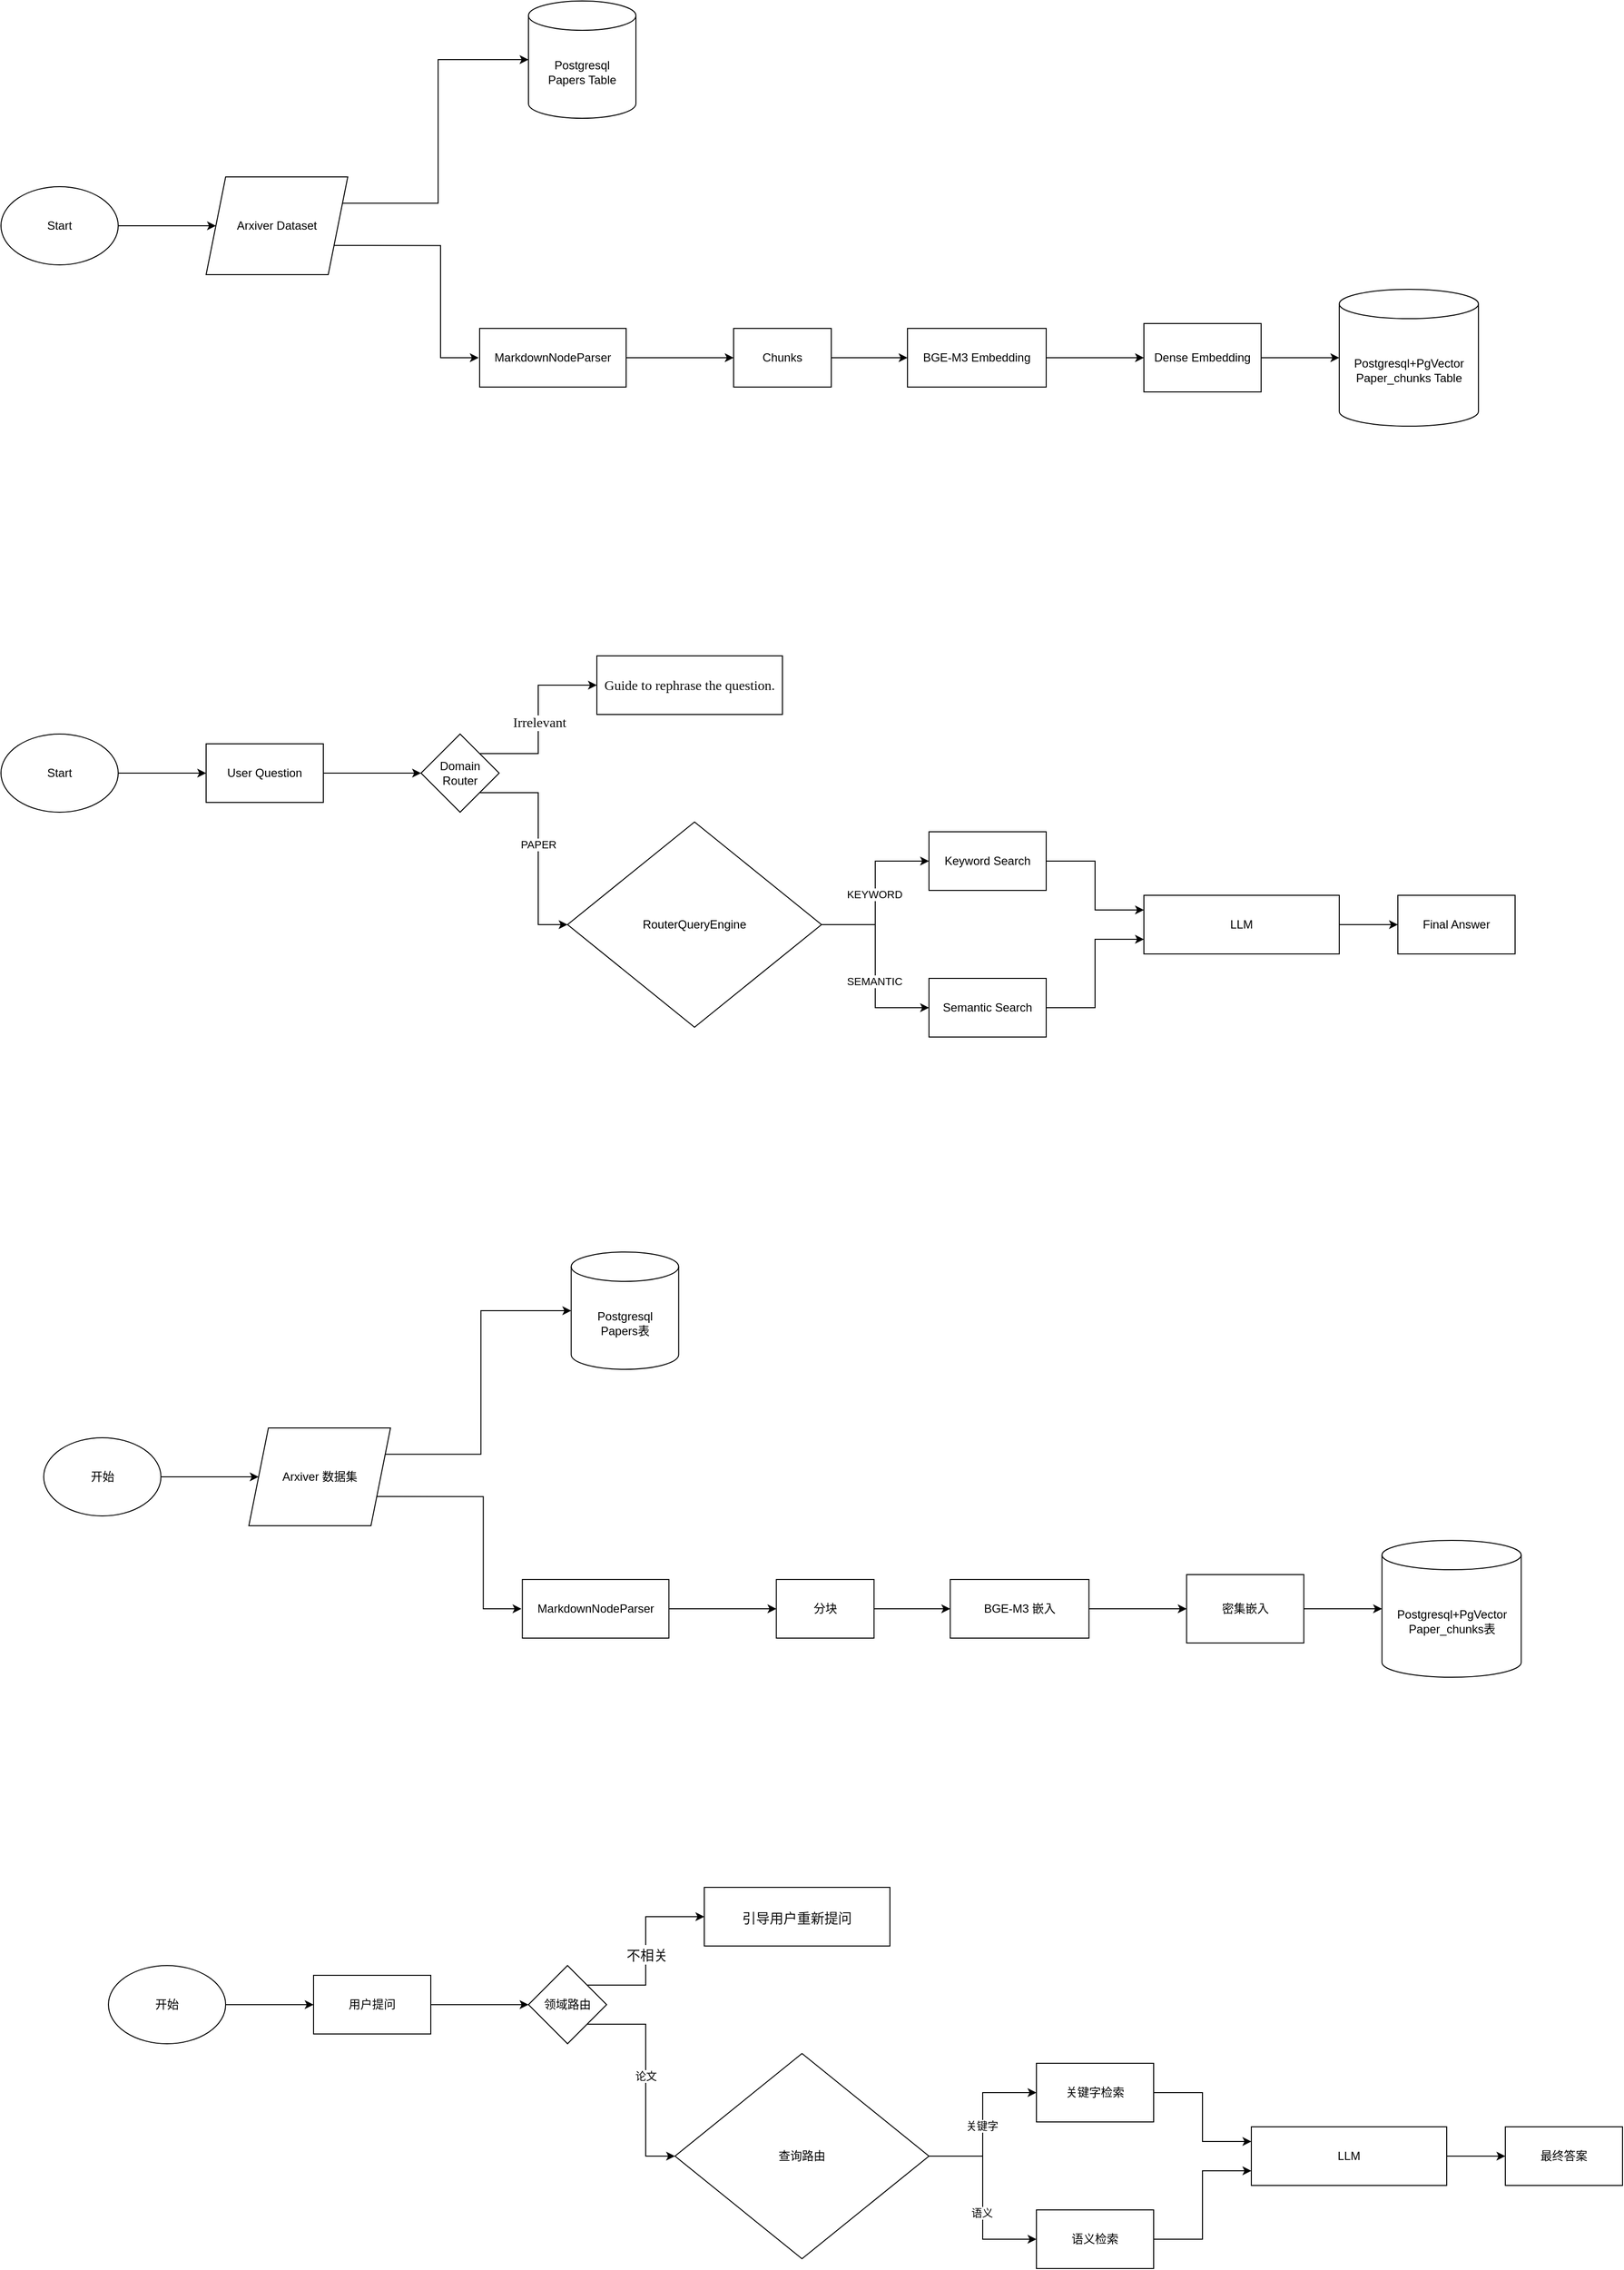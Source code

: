 <mxfile version="25.0.1">
  <diagram name="Page-1" id="H1nWyz-zGky99hEOMY2M">
    <mxGraphModel dx="1554" dy="751" grid="0" gridSize="10" guides="0" tooltips="1" connect="1" arrows="1" fold="1" page="0" pageScale="1" pageWidth="850" pageHeight="1100" math="0" shadow="0">
      <root>
        <mxCell id="0" />
        <mxCell id="1" parent="0" />
        <mxCell id="X-DavWtna-uUhui-5MiI-4" value="Postgresql&lt;div&gt;Papers Table&lt;/div&gt;" style="shape=cylinder3;whiteSpace=wrap;html=1;boundedLbl=1;backgroundOutline=1;size=15;" parent="1" vertex="1">
          <mxGeometry x="550" y="70" width="110" height="120" as="geometry" />
        </mxCell>
        <mxCell id="X-DavWtna-uUhui-5MiI-27" style="edgeStyle=orthogonalEdgeStyle;rounded=0;orthogonalLoop=1;jettySize=auto;html=1;exitX=1;exitY=0.5;exitDx=0;exitDy=0;entryX=0;entryY=0.5;entryDx=0;entryDy=0;" parent="1" source="X-DavWtna-uUhui-5MiI-6" target="X-DavWtna-uUhui-5MiI-7" edge="1">
          <mxGeometry relative="1" as="geometry" />
        </mxCell>
        <mxCell id="X-DavWtna-uUhui-5MiI-6" value="MarkdownNodeParser" style="rounded=0;whiteSpace=wrap;html=1;" parent="1" vertex="1">
          <mxGeometry x="500" y="405" width="150" height="60" as="geometry" />
        </mxCell>
        <mxCell id="X-DavWtna-uUhui-5MiI-28" style="edgeStyle=orthogonalEdgeStyle;rounded=0;orthogonalLoop=1;jettySize=auto;html=1;exitX=1;exitY=0.5;exitDx=0;exitDy=0;" parent="1" source="X-DavWtna-uUhui-5MiI-7" target="X-DavWtna-uUhui-5MiI-9" edge="1">
          <mxGeometry relative="1" as="geometry" />
        </mxCell>
        <mxCell id="X-DavWtna-uUhui-5MiI-7" value="Chunks" style="rounded=0;whiteSpace=wrap;html=1;" parent="1" vertex="1">
          <mxGeometry x="760" y="405" width="100" height="60" as="geometry" />
        </mxCell>
        <mxCell id="X-DavWtna-uUhui-5MiI-29" style="edgeStyle=orthogonalEdgeStyle;rounded=0;orthogonalLoop=1;jettySize=auto;html=1;exitX=1;exitY=0.5;exitDx=0;exitDy=0;entryX=0;entryY=0.5;entryDx=0;entryDy=0;" parent="1" source="X-DavWtna-uUhui-5MiI-9" target="X-DavWtna-uUhui-5MiI-10" edge="1">
          <mxGeometry relative="1" as="geometry" />
        </mxCell>
        <mxCell id="X-DavWtna-uUhui-5MiI-9" value="BGE-M3 Embedding" style="rounded=0;whiteSpace=wrap;html=1;" parent="1" vertex="1">
          <mxGeometry x="938" y="405" width="142" height="60" as="geometry" />
        </mxCell>
        <mxCell id="X-DavWtna-uUhui-5MiI-10" value="Dense Embedding" style="rounded=0;whiteSpace=wrap;html=1;" parent="1" vertex="1">
          <mxGeometry x="1180" y="400" width="120" height="70" as="geometry" />
        </mxCell>
        <mxCell id="X-DavWtna-uUhui-5MiI-11" value="Postgresql+PgVector&lt;div&gt;Paper_chunks Table&lt;/div&gt;" style="shape=cylinder3;whiteSpace=wrap;html=1;boundedLbl=1;backgroundOutline=1;size=15;" parent="1" vertex="1">
          <mxGeometry x="1380" y="365" width="142.5" height="140" as="geometry" />
        </mxCell>
        <mxCell id="X-DavWtna-uUhui-5MiI-20" style="edgeStyle=orthogonalEdgeStyle;rounded=0;orthogonalLoop=1;jettySize=auto;html=1;entryX=0;entryY=0.5;entryDx=0;entryDy=0;" parent="1" source="X-DavWtna-uUhui-5MiI-18" target="X-DavWtna-uUhui-5MiI-19" edge="1">
          <mxGeometry relative="1" as="geometry" />
        </mxCell>
        <mxCell id="X-DavWtna-uUhui-5MiI-18" value="Start" style="ellipse;whiteSpace=wrap;html=1;" parent="1" vertex="1">
          <mxGeometry x="10" y="260" width="120" height="80" as="geometry" />
        </mxCell>
        <mxCell id="X-DavWtna-uUhui-5MiI-26" style="edgeStyle=orthogonalEdgeStyle;rounded=0;orthogonalLoop=1;jettySize=auto;html=1;exitX=1;exitY=0.75;exitDx=0;exitDy=0;entryX=0;entryY=0.5;entryDx=0;entryDy=0;" parent="1" edge="1">
          <mxGeometry relative="1" as="geometry">
            <mxPoint x="349.998" y="320.161" as="sourcePoint" />
            <mxPoint x="499.03" y="435" as="targetPoint" />
            <Array as="points">
              <mxPoint x="460" y="320" />
              <mxPoint x="460" y="435" />
            </Array>
          </mxGeometry>
        </mxCell>
        <mxCell id="X-DavWtna-uUhui-5MiI-19" value="Arxiver Dataset" style="shape=parallelogram;perimeter=parallelogramPerimeter;whiteSpace=wrap;html=1;fixedSize=1;" parent="1" vertex="1">
          <mxGeometry x="220" y="250" width="145" height="100" as="geometry" />
        </mxCell>
        <mxCell id="X-DavWtna-uUhui-5MiI-23" style="edgeStyle=orthogonalEdgeStyle;rounded=0;orthogonalLoop=1;jettySize=auto;html=1;exitX=1;exitY=0.25;exitDx=0;exitDy=0;entryX=0;entryY=0.5;entryDx=0;entryDy=0;entryPerimeter=0;" parent="1" source="X-DavWtna-uUhui-5MiI-19" target="X-DavWtna-uUhui-5MiI-4" edge="1">
          <mxGeometry relative="1" as="geometry">
            <mxPoint x="520" y="140" as="targetPoint" />
          </mxGeometry>
        </mxCell>
        <mxCell id="X-DavWtna-uUhui-5MiI-30" style="edgeStyle=orthogonalEdgeStyle;rounded=0;orthogonalLoop=1;jettySize=auto;html=1;exitX=1;exitY=0.5;exitDx=0;exitDy=0;entryX=0;entryY=0.5;entryDx=0;entryDy=0;entryPerimeter=0;" parent="1" source="X-DavWtna-uUhui-5MiI-10" target="X-DavWtna-uUhui-5MiI-11" edge="1">
          <mxGeometry relative="1" as="geometry" />
        </mxCell>
        <mxCell id="X-DavWtna-uUhui-5MiI-44" style="edgeStyle=orthogonalEdgeStyle;rounded=0;orthogonalLoop=1;jettySize=auto;html=1;exitX=1;exitY=0.5;exitDx=0;exitDy=0;entryX=0;entryY=0.5;entryDx=0;entryDy=0;" parent="1" source="X-DavWtna-uUhui-5MiI-32" target="X-DavWtna-uUhui-5MiI-33" edge="1">
          <mxGeometry relative="1" as="geometry" />
        </mxCell>
        <mxCell id="X-DavWtna-uUhui-5MiI-32" value="Start" style="ellipse;whiteSpace=wrap;html=1;" parent="1" vertex="1">
          <mxGeometry x="10" y="820" width="120" height="80" as="geometry" />
        </mxCell>
        <mxCell id="X-DavWtna-uUhui-5MiI-45" style="edgeStyle=orthogonalEdgeStyle;rounded=0;orthogonalLoop=1;jettySize=auto;html=1;exitX=1;exitY=0.5;exitDx=0;exitDy=0;entryX=0;entryY=0.5;entryDx=0;entryDy=0;" parent="1" source="X-DavWtna-uUhui-5MiI-33" target="X-DavWtna-uUhui-5MiI-34" edge="1">
          <mxGeometry relative="1" as="geometry" />
        </mxCell>
        <mxCell id="X-DavWtna-uUhui-5MiI-33" value="User Question" style="rounded=0;whiteSpace=wrap;html=1;" parent="1" vertex="1">
          <mxGeometry x="220" y="830" width="120" height="60" as="geometry" />
        </mxCell>
        <mxCell id="X-DavWtna-uUhui-5MiI-46" style="edgeStyle=orthogonalEdgeStyle;rounded=0;orthogonalLoop=1;jettySize=auto;html=1;exitX=1;exitY=0;exitDx=0;exitDy=0;entryX=0;entryY=0.5;entryDx=0;entryDy=0;" parent="1" source="X-DavWtna-uUhui-5MiI-34" target="X-DavWtna-uUhui-5MiI-37" edge="1">
          <mxGeometry relative="1" as="geometry">
            <Array as="points">
              <mxPoint x="560" y="840" />
              <mxPoint x="560" y="770" />
            </Array>
          </mxGeometry>
        </mxCell>
        <mxCell id="X-DavWtna-uUhui-5MiI-62" value="&lt;p style=&quot;margin: 0px; font-variant-numeric: normal; font-variant-east-asian: normal; font-variant-alternates: normal; font-size-adjust: none; font-kerning: auto; font-optical-sizing: auto; font-feature-settings: normal; font-variation-settings: normal; font-variant-position: normal; font-variant-emoji: normal; font-stretch: normal; font-size: 14px; line-height: normal; font-family: &amp;quot;.AppleSystemUIFont&amp;quot;; color: rgb(14, 14, 14); text-align: start; text-wrap-mode: wrap;&quot; class=&quot;p1&quot;&gt;Irrelevant&lt;/p&gt;" style="edgeLabel;html=1;align=center;verticalAlign=middle;resizable=0;points=[];" parent="X-DavWtna-uUhui-5MiI-46" vertex="1" connectable="0">
          <mxGeometry x="-0.025" y="-1" relative="1" as="geometry">
            <mxPoint as="offset" />
          </mxGeometry>
        </mxCell>
        <mxCell id="X-DavWtna-uUhui-5MiI-47" value="PAPER" style="edgeStyle=orthogonalEdgeStyle;rounded=0;orthogonalLoop=1;jettySize=auto;html=1;exitX=1;exitY=1;exitDx=0;exitDy=0;entryX=0;entryY=0.5;entryDx=0;entryDy=0;" parent="1" source="X-DavWtna-uUhui-5MiI-34" target="X-DavWtna-uUhui-5MiI-39" edge="1">
          <mxGeometry relative="1" as="geometry">
            <Array as="points">
              <mxPoint x="560" y="880" />
              <mxPoint x="560" y="1015" />
            </Array>
          </mxGeometry>
        </mxCell>
        <mxCell id="X-DavWtna-uUhui-5MiI-34" value="Domain Router" style="rhombus;whiteSpace=wrap;html=1;" parent="1" vertex="1">
          <mxGeometry x="440" y="820" width="80" height="80" as="geometry" />
        </mxCell>
        <mxCell id="X-DavWtna-uUhui-5MiI-37" value="&lt;p style=&quot;margin: 0px; font-variant-numeric: normal; font-variant-east-asian: normal; font-variant-alternates: normal; font-size-adjust: none; font-kerning: auto; font-optical-sizing: auto; font-feature-settings: normal; font-variation-settings: normal; font-variant-position: normal; font-variant-emoji: normal; font-stretch: normal; font-size: 14px; line-height: normal; font-family: &amp;quot;.AppleSystemUIFont&amp;quot;; color: rgb(14, 14, 14); text-align: start;&quot; class=&quot;p1&quot;&gt;Guide to rephrase the question.&lt;/p&gt;" style="rounded=0;whiteSpace=wrap;html=1;" parent="1" vertex="1">
          <mxGeometry x="620" y="740" width="190" height="60" as="geometry" />
        </mxCell>
        <mxCell id="X-DavWtna-uUhui-5MiI-49" style="edgeStyle=orthogonalEdgeStyle;rounded=0;orthogonalLoop=1;jettySize=auto;html=1;exitX=1;exitY=0.5;exitDx=0;exitDy=0;entryX=0;entryY=0.5;entryDx=0;entryDy=0;" parent="1" source="X-DavWtna-uUhui-5MiI-39" target="X-DavWtna-uUhui-5MiI-40" edge="1">
          <mxGeometry relative="1" as="geometry" />
        </mxCell>
        <mxCell id="X-DavWtna-uUhui-5MiI-58" value="KEYWORD" style="edgeLabel;html=1;align=center;verticalAlign=middle;resizable=0;points=[];" parent="X-DavWtna-uUhui-5MiI-49" vertex="1" connectable="0">
          <mxGeometry x="-0.02" y="1" relative="1" as="geometry">
            <mxPoint as="offset" />
          </mxGeometry>
        </mxCell>
        <mxCell id="X-DavWtna-uUhui-5MiI-50" style="edgeStyle=orthogonalEdgeStyle;rounded=0;orthogonalLoop=1;jettySize=auto;html=1;exitX=1;exitY=0.5;exitDx=0;exitDy=0;entryX=0;entryY=0.5;entryDx=0;entryDy=0;" parent="1" source="X-DavWtna-uUhui-5MiI-39" target="X-DavWtna-uUhui-5MiI-41" edge="1">
          <mxGeometry relative="1" as="geometry" />
        </mxCell>
        <mxCell id="X-DavWtna-uUhui-5MiI-59" value="SEMANTIC" style="edgeLabel;html=1;align=center;verticalAlign=middle;resizable=0;points=[];" parent="X-DavWtna-uUhui-5MiI-50" vertex="1" connectable="0">
          <mxGeometry x="0.156" y="-1" relative="1" as="geometry">
            <mxPoint as="offset" />
          </mxGeometry>
        </mxCell>
        <mxCell id="X-DavWtna-uUhui-5MiI-39" value="RouterQueryEngine" style="rhombus;whiteSpace=wrap;html=1;" parent="1" vertex="1">
          <mxGeometry x="590" y="910" width="260" height="210" as="geometry" />
        </mxCell>
        <mxCell id="X-DavWtna-uUhui-5MiI-53" style="edgeStyle=orthogonalEdgeStyle;rounded=0;orthogonalLoop=1;jettySize=auto;html=1;exitX=1;exitY=0.5;exitDx=0;exitDy=0;entryX=0;entryY=0.25;entryDx=0;entryDy=0;" parent="1" source="X-DavWtna-uUhui-5MiI-40" target="X-DavWtna-uUhui-5MiI-42" edge="1">
          <mxGeometry relative="1" as="geometry" />
        </mxCell>
        <mxCell id="X-DavWtna-uUhui-5MiI-40" value="Keyword Search" style="rounded=0;whiteSpace=wrap;html=1;" parent="1" vertex="1">
          <mxGeometry x="960" y="920" width="120" height="60" as="geometry" />
        </mxCell>
        <mxCell id="X-DavWtna-uUhui-5MiI-54" style="edgeStyle=orthogonalEdgeStyle;rounded=0;orthogonalLoop=1;jettySize=auto;html=1;exitX=1;exitY=0.5;exitDx=0;exitDy=0;entryX=0;entryY=0.75;entryDx=0;entryDy=0;" parent="1" source="X-DavWtna-uUhui-5MiI-41" target="X-DavWtna-uUhui-5MiI-42" edge="1">
          <mxGeometry relative="1" as="geometry" />
        </mxCell>
        <mxCell id="X-DavWtna-uUhui-5MiI-41" value="Semantic Search" style="rounded=0;whiteSpace=wrap;html=1;" parent="1" vertex="1">
          <mxGeometry x="960" y="1070" width="120" height="60" as="geometry" />
        </mxCell>
        <mxCell id="X-DavWtna-uUhui-5MiI-55" style="edgeStyle=orthogonalEdgeStyle;rounded=0;orthogonalLoop=1;jettySize=auto;html=1;exitX=1;exitY=0.5;exitDx=0;exitDy=0;entryX=0;entryY=0.5;entryDx=0;entryDy=0;" parent="1" source="X-DavWtna-uUhui-5MiI-42" target="X-DavWtna-uUhui-5MiI-43" edge="1">
          <mxGeometry relative="1" as="geometry" />
        </mxCell>
        <mxCell id="X-DavWtna-uUhui-5MiI-42" value="LLM" style="rounded=0;whiteSpace=wrap;html=1;" parent="1" vertex="1">
          <mxGeometry x="1180" y="985" width="200" height="60" as="geometry" />
        </mxCell>
        <mxCell id="X-DavWtna-uUhui-5MiI-43" value="Final Answer" style="rounded=0;whiteSpace=wrap;html=1;" parent="1" vertex="1">
          <mxGeometry x="1440" y="985" width="120" height="60" as="geometry" />
        </mxCell>
        <mxCell id="zXurdi6o70h0bKn79Gws-15" value="Postgresql&lt;div&gt;Papers表&lt;/div&gt;" style="shape=cylinder3;whiteSpace=wrap;html=1;boundedLbl=1;backgroundOutline=1;size=15;" parent="1" vertex="1">
          <mxGeometry x="593.75" y="1350" width="110" height="120" as="geometry" />
        </mxCell>
        <mxCell id="zXurdi6o70h0bKn79Gws-16" style="edgeStyle=orthogonalEdgeStyle;rounded=0;orthogonalLoop=1;jettySize=auto;html=1;exitX=1;exitY=0.5;exitDx=0;exitDy=0;entryX=0;entryY=0.5;entryDx=0;entryDy=0;" parent="1" source="zXurdi6o70h0bKn79Gws-17" target="zXurdi6o70h0bKn79Gws-19" edge="1">
          <mxGeometry relative="1" as="geometry" />
        </mxCell>
        <mxCell id="zXurdi6o70h0bKn79Gws-17" value="MarkdownNodeParser" style="rounded=0;whiteSpace=wrap;html=1;" parent="1" vertex="1">
          <mxGeometry x="543.75" y="1685" width="150" height="60" as="geometry" />
        </mxCell>
        <mxCell id="zXurdi6o70h0bKn79Gws-18" style="edgeStyle=orthogonalEdgeStyle;rounded=0;orthogonalLoop=1;jettySize=auto;html=1;exitX=1;exitY=0.5;exitDx=0;exitDy=0;" parent="1" source="zXurdi6o70h0bKn79Gws-19" target="zXurdi6o70h0bKn79Gws-21" edge="1">
          <mxGeometry relative="1" as="geometry" />
        </mxCell>
        <mxCell id="zXurdi6o70h0bKn79Gws-19" value="分块" style="rounded=0;whiteSpace=wrap;html=1;" parent="1" vertex="1">
          <mxGeometry x="803.75" y="1685" width="100" height="60" as="geometry" />
        </mxCell>
        <mxCell id="zXurdi6o70h0bKn79Gws-20" style="edgeStyle=orthogonalEdgeStyle;rounded=0;orthogonalLoop=1;jettySize=auto;html=1;exitX=1;exitY=0.5;exitDx=0;exitDy=0;entryX=0;entryY=0.5;entryDx=0;entryDy=0;" parent="1" source="zXurdi6o70h0bKn79Gws-21" target="zXurdi6o70h0bKn79Gws-22" edge="1">
          <mxGeometry relative="1" as="geometry" />
        </mxCell>
        <mxCell id="zXurdi6o70h0bKn79Gws-21" value="BGE-M3 嵌入" style="rounded=0;whiteSpace=wrap;html=1;" parent="1" vertex="1">
          <mxGeometry x="981.75" y="1685" width="142" height="60" as="geometry" />
        </mxCell>
        <mxCell id="zXurdi6o70h0bKn79Gws-22" value="密集嵌入" style="rounded=0;whiteSpace=wrap;html=1;" parent="1" vertex="1">
          <mxGeometry x="1223.75" y="1680" width="120" height="70" as="geometry" />
        </mxCell>
        <mxCell id="zXurdi6o70h0bKn79Gws-23" value="Postgresql+PgVector&lt;div&gt;Paper_chunks表&lt;/div&gt;" style="shape=cylinder3;whiteSpace=wrap;html=1;boundedLbl=1;backgroundOutline=1;size=15;" parent="1" vertex="1">
          <mxGeometry x="1423.75" y="1645" width="142.5" height="140" as="geometry" />
        </mxCell>
        <mxCell id="zXurdi6o70h0bKn79Gws-24" style="edgeStyle=orthogonalEdgeStyle;rounded=0;orthogonalLoop=1;jettySize=auto;html=1;entryX=0;entryY=0.5;entryDx=0;entryDy=0;" parent="1" source="zXurdi6o70h0bKn79Gws-25" target="zXurdi6o70h0bKn79Gws-27" edge="1">
          <mxGeometry relative="1" as="geometry" />
        </mxCell>
        <mxCell id="zXurdi6o70h0bKn79Gws-25" value="开始" style="ellipse;whiteSpace=wrap;html=1;" parent="1" vertex="1">
          <mxGeometry x="53.75" y="1540" width="120" height="80" as="geometry" />
        </mxCell>
        <mxCell id="zXurdi6o70h0bKn79Gws-26" style="edgeStyle=orthogonalEdgeStyle;rounded=0;orthogonalLoop=1;jettySize=auto;html=1;exitX=1;exitY=0.75;exitDx=0;exitDy=0;entryX=0;entryY=0.5;entryDx=0;entryDy=0;" parent="1" edge="1">
          <mxGeometry relative="1" as="geometry">
            <mxPoint x="393.748" y="1600.161" as="sourcePoint" />
            <mxPoint x="542.78" y="1715" as="targetPoint" />
            <Array as="points">
              <mxPoint x="503.75" y="1600" />
              <mxPoint x="503.75" y="1715" />
            </Array>
          </mxGeometry>
        </mxCell>
        <mxCell id="zXurdi6o70h0bKn79Gws-27" value="Arxiver 数据集" style="shape=parallelogram;perimeter=parallelogramPerimeter;whiteSpace=wrap;html=1;fixedSize=1;" parent="1" vertex="1">
          <mxGeometry x="263.75" y="1530" width="145" height="100" as="geometry" />
        </mxCell>
        <mxCell id="zXurdi6o70h0bKn79Gws-28" style="edgeStyle=orthogonalEdgeStyle;rounded=0;orthogonalLoop=1;jettySize=auto;html=1;exitX=1;exitY=0.25;exitDx=0;exitDy=0;entryX=0;entryY=0.5;entryDx=0;entryDy=0;entryPerimeter=0;" parent="1" source="zXurdi6o70h0bKn79Gws-27" target="zXurdi6o70h0bKn79Gws-15" edge="1">
          <mxGeometry relative="1" as="geometry">
            <mxPoint x="563.75" y="1420" as="targetPoint" />
          </mxGeometry>
        </mxCell>
        <mxCell id="zXurdi6o70h0bKn79Gws-29" style="edgeStyle=orthogonalEdgeStyle;rounded=0;orthogonalLoop=1;jettySize=auto;html=1;exitX=1;exitY=0.5;exitDx=0;exitDy=0;entryX=0;entryY=0.5;entryDx=0;entryDy=0;entryPerimeter=0;" parent="1" source="zXurdi6o70h0bKn79Gws-22" target="zXurdi6o70h0bKn79Gws-23" edge="1">
          <mxGeometry relative="1" as="geometry" />
        </mxCell>
        <mxCell id="zXurdi6o70h0bKn79Gws-30" style="edgeStyle=orthogonalEdgeStyle;rounded=0;orthogonalLoop=1;jettySize=auto;html=1;exitX=1;exitY=0.5;exitDx=0;exitDy=0;entryX=0;entryY=0.5;entryDx=0;entryDy=0;" parent="1" source="zXurdi6o70h0bKn79Gws-31" target="zXurdi6o70h0bKn79Gws-33" edge="1">
          <mxGeometry relative="1" as="geometry" />
        </mxCell>
        <mxCell id="zXurdi6o70h0bKn79Gws-31" value="开始" style="ellipse;whiteSpace=wrap;html=1;" parent="1" vertex="1">
          <mxGeometry x="120" y="2080" width="120" height="80" as="geometry" />
        </mxCell>
        <mxCell id="zXurdi6o70h0bKn79Gws-32" style="edgeStyle=orthogonalEdgeStyle;rounded=0;orthogonalLoop=1;jettySize=auto;html=1;exitX=1;exitY=0.5;exitDx=0;exitDy=0;entryX=0;entryY=0.5;entryDx=0;entryDy=0;" parent="1" source="zXurdi6o70h0bKn79Gws-33" target="zXurdi6o70h0bKn79Gws-37" edge="1">
          <mxGeometry relative="1" as="geometry" />
        </mxCell>
        <mxCell id="zXurdi6o70h0bKn79Gws-33" value="用户提问" style="rounded=0;whiteSpace=wrap;html=1;" parent="1" vertex="1">
          <mxGeometry x="330" y="2090" width="120" height="60" as="geometry" />
        </mxCell>
        <mxCell id="zXurdi6o70h0bKn79Gws-34" style="edgeStyle=orthogonalEdgeStyle;rounded=0;orthogonalLoop=1;jettySize=auto;html=1;exitX=1;exitY=0;exitDx=0;exitDy=0;entryX=0;entryY=0.5;entryDx=0;entryDy=0;" parent="1" source="zXurdi6o70h0bKn79Gws-37" target="zXurdi6o70h0bKn79Gws-38" edge="1">
          <mxGeometry relative="1" as="geometry">
            <Array as="points">
              <mxPoint x="670" y="2100" />
              <mxPoint x="670" y="2030" />
            </Array>
          </mxGeometry>
        </mxCell>
        <mxCell id="zXurdi6o70h0bKn79Gws-35" value="&lt;p style=&quot;margin: 0px; font-variant-numeric: normal; font-variant-east-asian: normal; font-variant-alternates: normal; font-size-adjust: none; font-kerning: auto; font-optical-sizing: auto; font-feature-settings: normal; font-variation-settings: normal; font-variant-position: normal; font-variant-emoji: normal; font-stretch: normal; font-size: 14px; line-height: normal; font-family: &amp;quot;.AppleSystemUIFont&amp;quot;; color: rgb(14, 14, 14); text-align: start; text-wrap-mode: wrap;&quot; class=&quot;p1&quot;&gt;不相关&lt;/p&gt;" style="edgeLabel;html=1;align=center;verticalAlign=middle;resizable=0;points=[];" parent="zXurdi6o70h0bKn79Gws-34" vertex="1" connectable="0">
          <mxGeometry x="-0.025" y="-1" relative="1" as="geometry">
            <mxPoint as="offset" />
          </mxGeometry>
        </mxCell>
        <mxCell id="zXurdi6o70h0bKn79Gws-36" value="论文" style="edgeStyle=orthogonalEdgeStyle;rounded=0;orthogonalLoop=1;jettySize=auto;html=1;exitX=1;exitY=1;exitDx=0;exitDy=0;entryX=0;entryY=0.5;entryDx=0;entryDy=0;" parent="1" source="zXurdi6o70h0bKn79Gws-37" target="zXurdi6o70h0bKn79Gws-43" edge="1">
          <mxGeometry x="0.002" relative="1" as="geometry">
            <Array as="points">
              <mxPoint x="670" y="2140" />
              <mxPoint x="670" y="2275" />
            </Array>
            <mxPoint as="offset" />
          </mxGeometry>
        </mxCell>
        <mxCell id="zXurdi6o70h0bKn79Gws-37" value="领域路由" style="rhombus;whiteSpace=wrap;html=1;" parent="1" vertex="1">
          <mxGeometry x="550" y="2080" width="80" height="80" as="geometry" />
        </mxCell>
        <mxCell id="zXurdi6o70h0bKn79Gws-38" value="&lt;p style=&quot;margin: 0px; font-variant-numeric: normal; font-variant-east-asian: normal; font-variant-alternates: normal; font-size-adjust: none; font-kerning: auto; font-optical-sizing: auto; font-feature-settings: normal; font-variation-settings: normal; font-variant-position: normal; font-variant-emoji: normal; font-stretch: normal; font-size: 14px; line-height: normal; font-family: &amp;quot;.AppleSystemUIFont&amp;quot;; color: rgb(14, 14, 14); text-align: start;&quot; class=&quot;p1&quot;&gt;引导用户重新提问&lt;/p&gt;" style="rounded=0;whiteSpace=wrap;html=1;" parent="1" vertex="1">
          <mxGeometry x="730" y="2000" width="190" height="60" as="geometry" />
        </mxCell>
        <mxCell id="zXurdi6o70h0bKn79Gws-39" style="edgeStyle=orthogonalEdgeStyle;rounded=0;orthogonalLoop=1;jettySize=auto;html=1;exitX=1;exitY=0.5;exitDx=0;exitDy=0;entryX=0;entryY=0.5;entryDx=0;entryDy=0;" parent="1" source="zXurdi6o70h0bKn79Gws-43" target="zXurdi6o70h0bKn79Gws-45" edge="1">
          <mxGeometry relative="1" as="geometry" />
        </mxCell>
        <mxCell id="zXurdi6o70h0bKn79Gws-40" value="关键字" style="edgeLabel;html=1;align=center;verticalAlign=middle;resizable=0;points=[];" parent="zXurdi6o70h0bKn79Gws-39" vertex="1" connectable="0">
          <mxGeometry x="-0.02" y="1" relative="1" as="geometry">
            <mxPoint as="offset" />
          </mxGeometry>
        </mxCell>
        <mxCell id="zXurdi6o70h0bKn79Gws-41" style="edgeStyle=orthogonalEdgeStyle;rounded=0;orthogonalLoop=1;jettySize=auto;html=1;exitX=1;exitY=0.5;exitDx=0;exitDy=0;entryX=0;entryY=0.5;entryDx=0;entryDy=0;" parent="1" source="zXurdi6o70h0bKn79Gws-43" target="zXurdi6o70h0bKn79Gws-47" edge="1">
          <mxGeometry relative="1" as="geometry" />
        </mxCell>
        <mxCell id="zXurdi6o70h0bKn79Gws-42" value="语义" style="edgeLabel;html=1;align=center;verticalAlign=middle;resizable=0;points=[];" parent="zXurdi6o70h0bKn79Gws-41" vertex="1" connectable="0">
          <mxGeometry x="0.156" y="-1" relative="1" as="geometry">
            <mxPoint as="offset" />
          </mxGeometry>
        </mxCell>
        <mxCell id="zXurdi6o70h0bKn79Gws-43" value="查询路由" style="rhombus;whiteSpace=wrap;html=1;" parent="1" vertex="1">
          <mxGeometry x="700" y="2170" width="260" height="210" as="geometry" />
        </mxCell>
        <mxCell id="zXurdi6o70h0bKn79Gws-44" style="edgeStyle=orthogonalEdgeStyle;rounded=0;orthogonalLoop=1;jettySize=auto;html=1;exitX=1;exitY=0.5;exitDx=0;exitDy=0;entryX=0;entryY=0.25;entryDx=0;entryDy=0;" parent="1" source="zXurdi6o70h0bKn79Gws-45" target="zXurdi6o70h0bKn79Gws-49" edge="1">
          <mxGeometry relative="1" as="geometry" />
        </mxCell>
        <mxCell id="zXurdi6o70h0bKn79Gws-45" value="关键字检索" style="rounded=0;whiteSpace=wrap;html=1;" parent="1" vertex="1">
          <mxGeometry x="1070" y="2180" width="120" height="60" as="geometry" />
        </mxCell>
        <mxCell id="zXurdi6o70h0bKn79Gws-46" style="edgeStyle=orthogonalEdgeStyle;rounded=0;orthogonalLoop=1;jettySize=auto;html=1;exitX=1;exitY=0.5;exitDx=0;exitDy=0;entryX=0;entryY=0.75;entryDx=0;entryDy=0;" parent="1" source="zXurdi6o70h0bKn79Gws-47" target="zXurdi6o70h0bKn79Gws-49" edge="1">
          <mxGeometry relative="1" as="geometry" />
        </mxCell>
        <mxCell id="zXurdi6o70h0bKn79Gws-47" value="语义检索" style="rounded=0;whiteSpace=wrap;html=1;" parent="1" vertex="1">
          <mxGeometry x="1070" y="2330" width="120" height="60" as="geometry" />
        </mxCell>
        <mxCell id="zXurdi6o70h0bKn79Gws-48" style="edgeStyle=orthogonalEdgeStyle;rounded=0;orthogonalLoop=1;jettySize=auto;html=1;exitX=1;exitY=0.5;exitDx=0;exitDy=0;entryX=0;entryY=0.5;entryDx=0;entryDy=0;" parent="1" source="zXurdi6o70h0bKn79Gws-49" target="zXurdi6o70h0bKn79Gws-50" edge="1">
          <mxGeometry relative="1" as="geometry" />
        </mxCell>
        <mxCell id="zXurdi6o70h0bKn79Gws-49" value="LLM" style="rounded=0;whiteSpace=wrap;html=1;" parent="1" vertex="1">
          <mxGeometry x="1290" y="2245" width="200" height="60" as="geometry" />
        </mxCell>
        <mxCell id="zXurdi6o70h0bKn79Gws-50" value="最终答案" style="rounded=0;whiteSpace=wrap;html=1;" parent="1" vertex="1">
          <mxGeometry x="1550" y="2245" width="120" height="60" as="geometry" />
        </mxCell>
      </root>
    </mxGraphModel>
  </diagram>
</mxfile>
